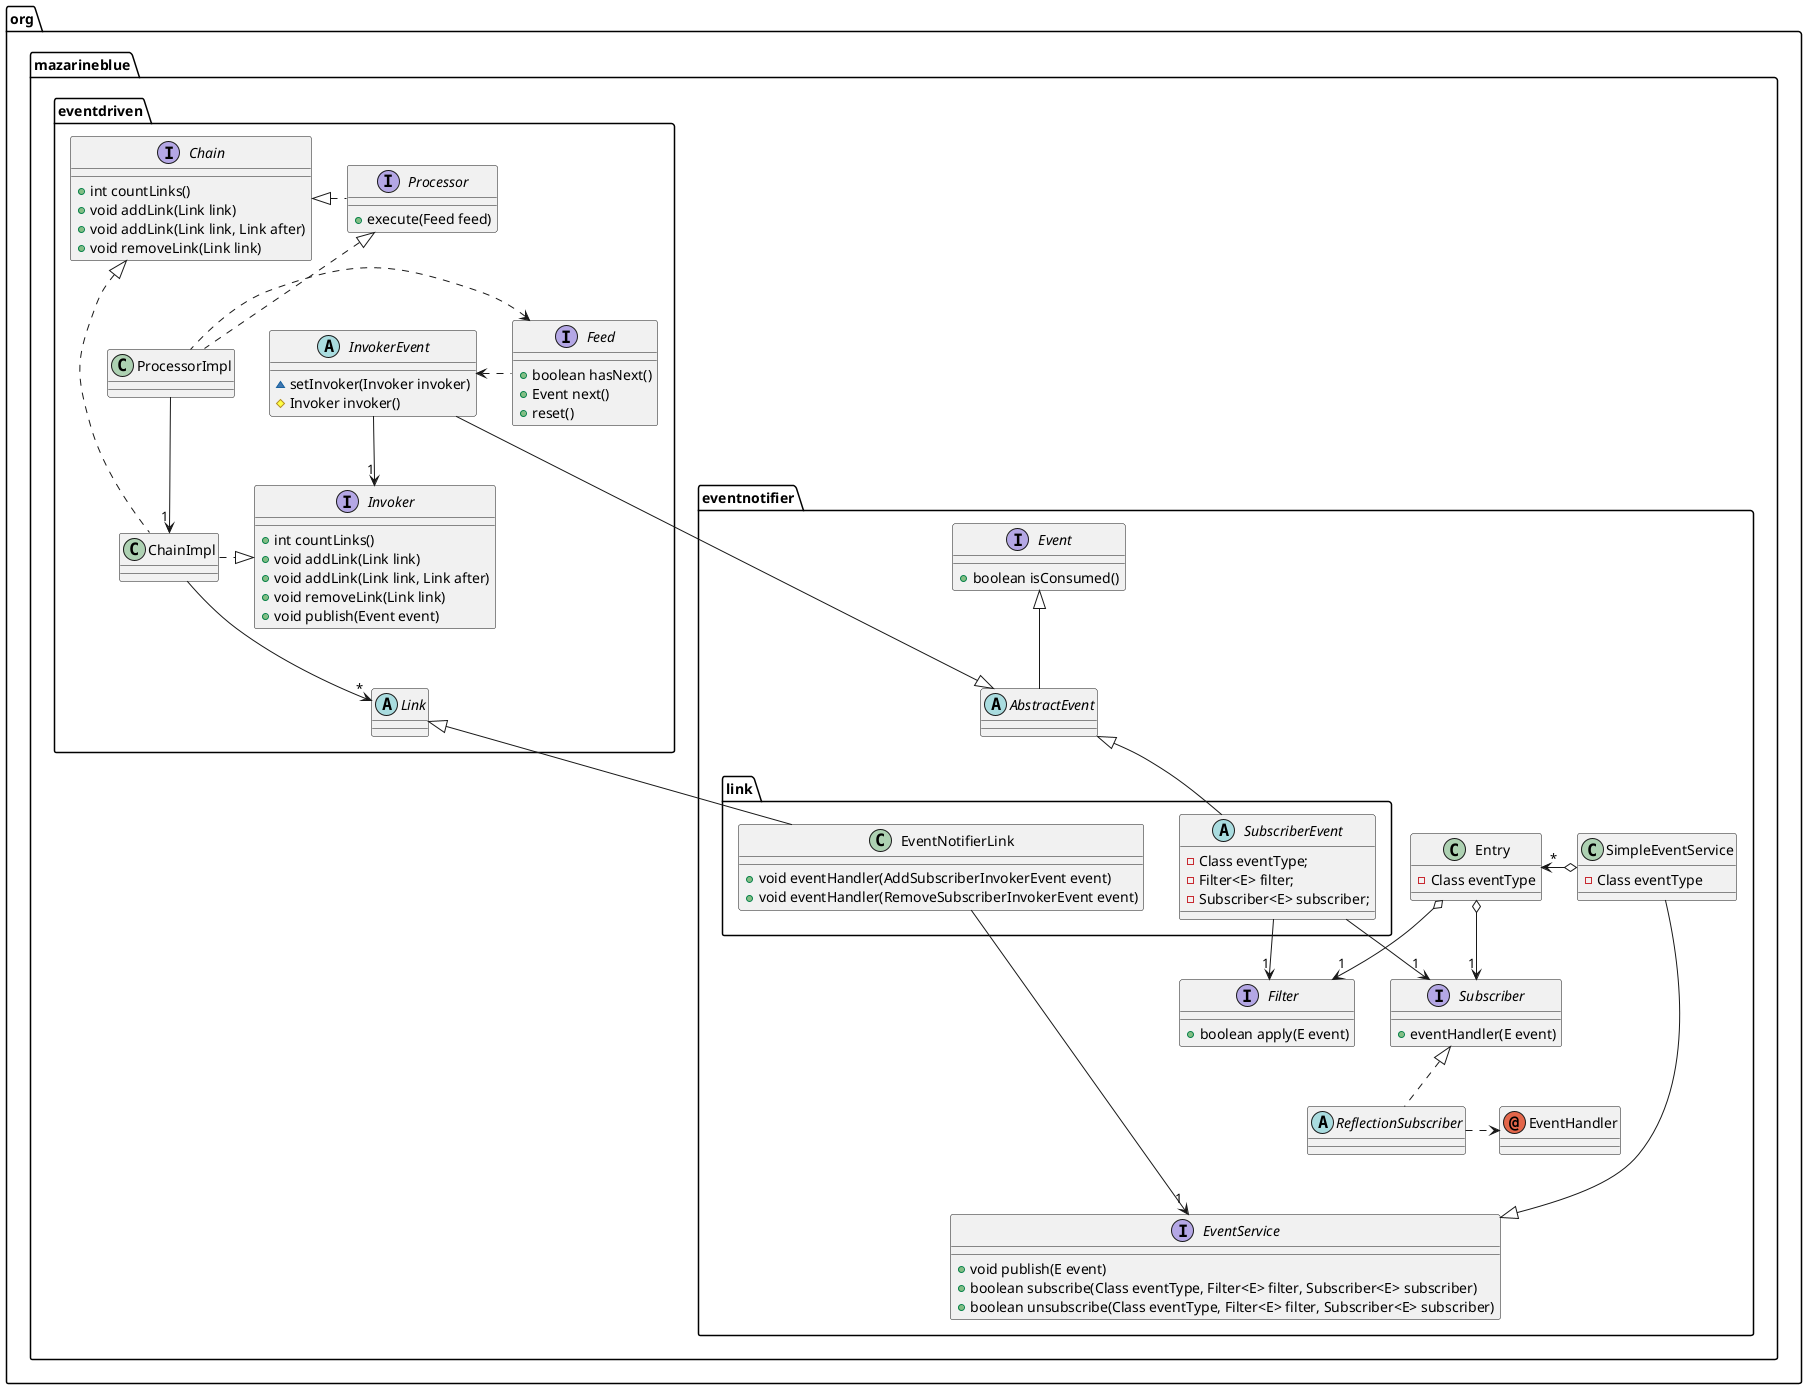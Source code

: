 @startuml
annotation org.mazarineblue.eventnotifier.EventHandler
interface org.mazarineblue.eventnotifier.Event {
    +boolean isConsumed()
}
interface org.mazarineblue.eventnotifier.EventService {
    +void publish(E event)
    +boolean subscribe(Class eventType, Filter<E> filter, Subscriber<E> subscriber)
    +boolean unsubscribe(Class eventType, Filter<E> filter, Subscriber<E> subscriber)
}
interface org.mazarineblue.eventnotifier.Filter {
    +boolean apply(E event)
}
interface org.mazarineblue.eventnotifier.Subscriber {
    +eventHandler(E event)
}
abstract class org.mazarineblue.eventnotifier.AbstractEvent
abstract org.mazarineblue.eventnotifier.ReflectionSubscriber
class org.mazarineblue.eventnotifier.Entry {
    -Class eventType
}
class org.mazarineblue.eventnotifier.SimpleEventService {
    -Class eventType
}

org.mazarineblue.eventnotifier.Event <|-- org.mazarineblue.eventnotifier.AbstractEvent
org.mazarineblue.eventnotifier.EventService <|-up--- org.mazarineblue.eventnotifier.SimpleEventService
org.mazarineblue.eventnotifier.SimpleEventService o-> "*" org.mazarineblue.eventnotifier.Entry
org.mazarineblue.eventnotifier.Entry o--> "1" org.mazarineblue.eventnotifier.Filter
org.mazarineblue.eventnotifier.Entry o--> "1" org.mazarineblue.eventnotifier.Subscriber
org.mazarineblue.eventnotifier.Subscriber <|.. org.mazarineblue.eventnotifier.ReflectionSubscriber
org.mazarineblue.eventnotifier.ReflectionSubscriber .> org.mazarineblue.eventnotifier.EventHandler

interface org.mazarineblue.eventdriven.Chain {
    +int countLinks()
    +void addLink(Link link)
    +void addLink(Link link, Link after)
    +void removeLink(Link link)
}
interface org.mazarineblue.eventdriven.Feed {
    +boolean hasNext()
    +Event next()
    +reset()
}
interface org.mazarineblue.eventdriven.Processor {
    +execute(Feed feed)
}
interface org.mazarineblue.eventdriven.Invoker {
    +int countLinks()
    +void addLink(Link link)
    +void addLink(Link link, Link after)
    +void removeLink(Link link)
    +void publish(Event event)
}
abstract class org.mazarineblue.eventdriven.InvokerEvent {
    ~setInvoker(Invoker invoker)
    #Invoker invoker()
}
abstract org.mazarineblue.eventdriven.Link

org.mazarineblue.eventdriven.Chain <|.. org.mazarineblue.eventdriven.ChainImpl
org.mazarineblue.eventdriven.Chain <|.right. org.mazarineblue.eventdriven.Processor
org.mazarineblue.eventdriven.Processor <|.. org.mazarineblue.eventdriven.ProcessorImpl
org.mazarineblue.eventdriven.ProcessorImpl --> "1" org.mazarineblue.eventdriven.ChainImpl
org.mazarineblue.eventdriven.ProcessorImpl ..left> org.mazarineblue.eventdriven.Feed
org.mazarineblue.eventdriven.Invoker <|.left. org.mazarineblue.eventdriven.ChainImpl
org.mazarineblue.eventdriven.ChainImpl --> "*" org.mazarineblue.eventdriven.Link
org.mazarineblue.eventdriven.Feed .left.> org.mazarineblue.eventdriven.InvokerEvent
org.mazarineblue.eventdriven.InvokerEvent --> "1" org.mazarineblue.eventdriven.Invoker
org.mazarineblue.eventnotifier.AbstractEvent <|-- org.mazarineblue.eventdriven.InvokerEvent

class org.mazarineblue.eventnotifier.link.EventNotifierLink {
    +void eventHandler(AddSubscriberInvokerEvent event)
    +void eventHandler(RemoveSubscriberInvokerEvent event)
}
abstract class org.mazarineblue.eventnotifier.link.SubscriberEvent {
    -Class eventType;
    -Filter<E> filter;
    -Subscriber<E> subscriber;
}

org.mazarineblue.eventdriven.Link <|-- org.mazarineblue.eventnotifier.link.EventNotifierLink
org.mazarineblue.eventnotifier.link.EventNotifierLink --> "1" org.mazarineblue.eventnotifier.EventService
org.mazarineblue.eventnotifier.AbstractEvent <|-- org.mazarineblue.eventnotifier.link.SubscriberEvent
org.mazarineblue.eventnotifier.link.SubscriberEvent --> "1" org.mazarineblue.eventnotifier.Filter
org.mazarineblue.eventnotifier.link.SubscriberEvent --> "1" org.mazarineblue.eventnotifier.Subscriber
@enduml